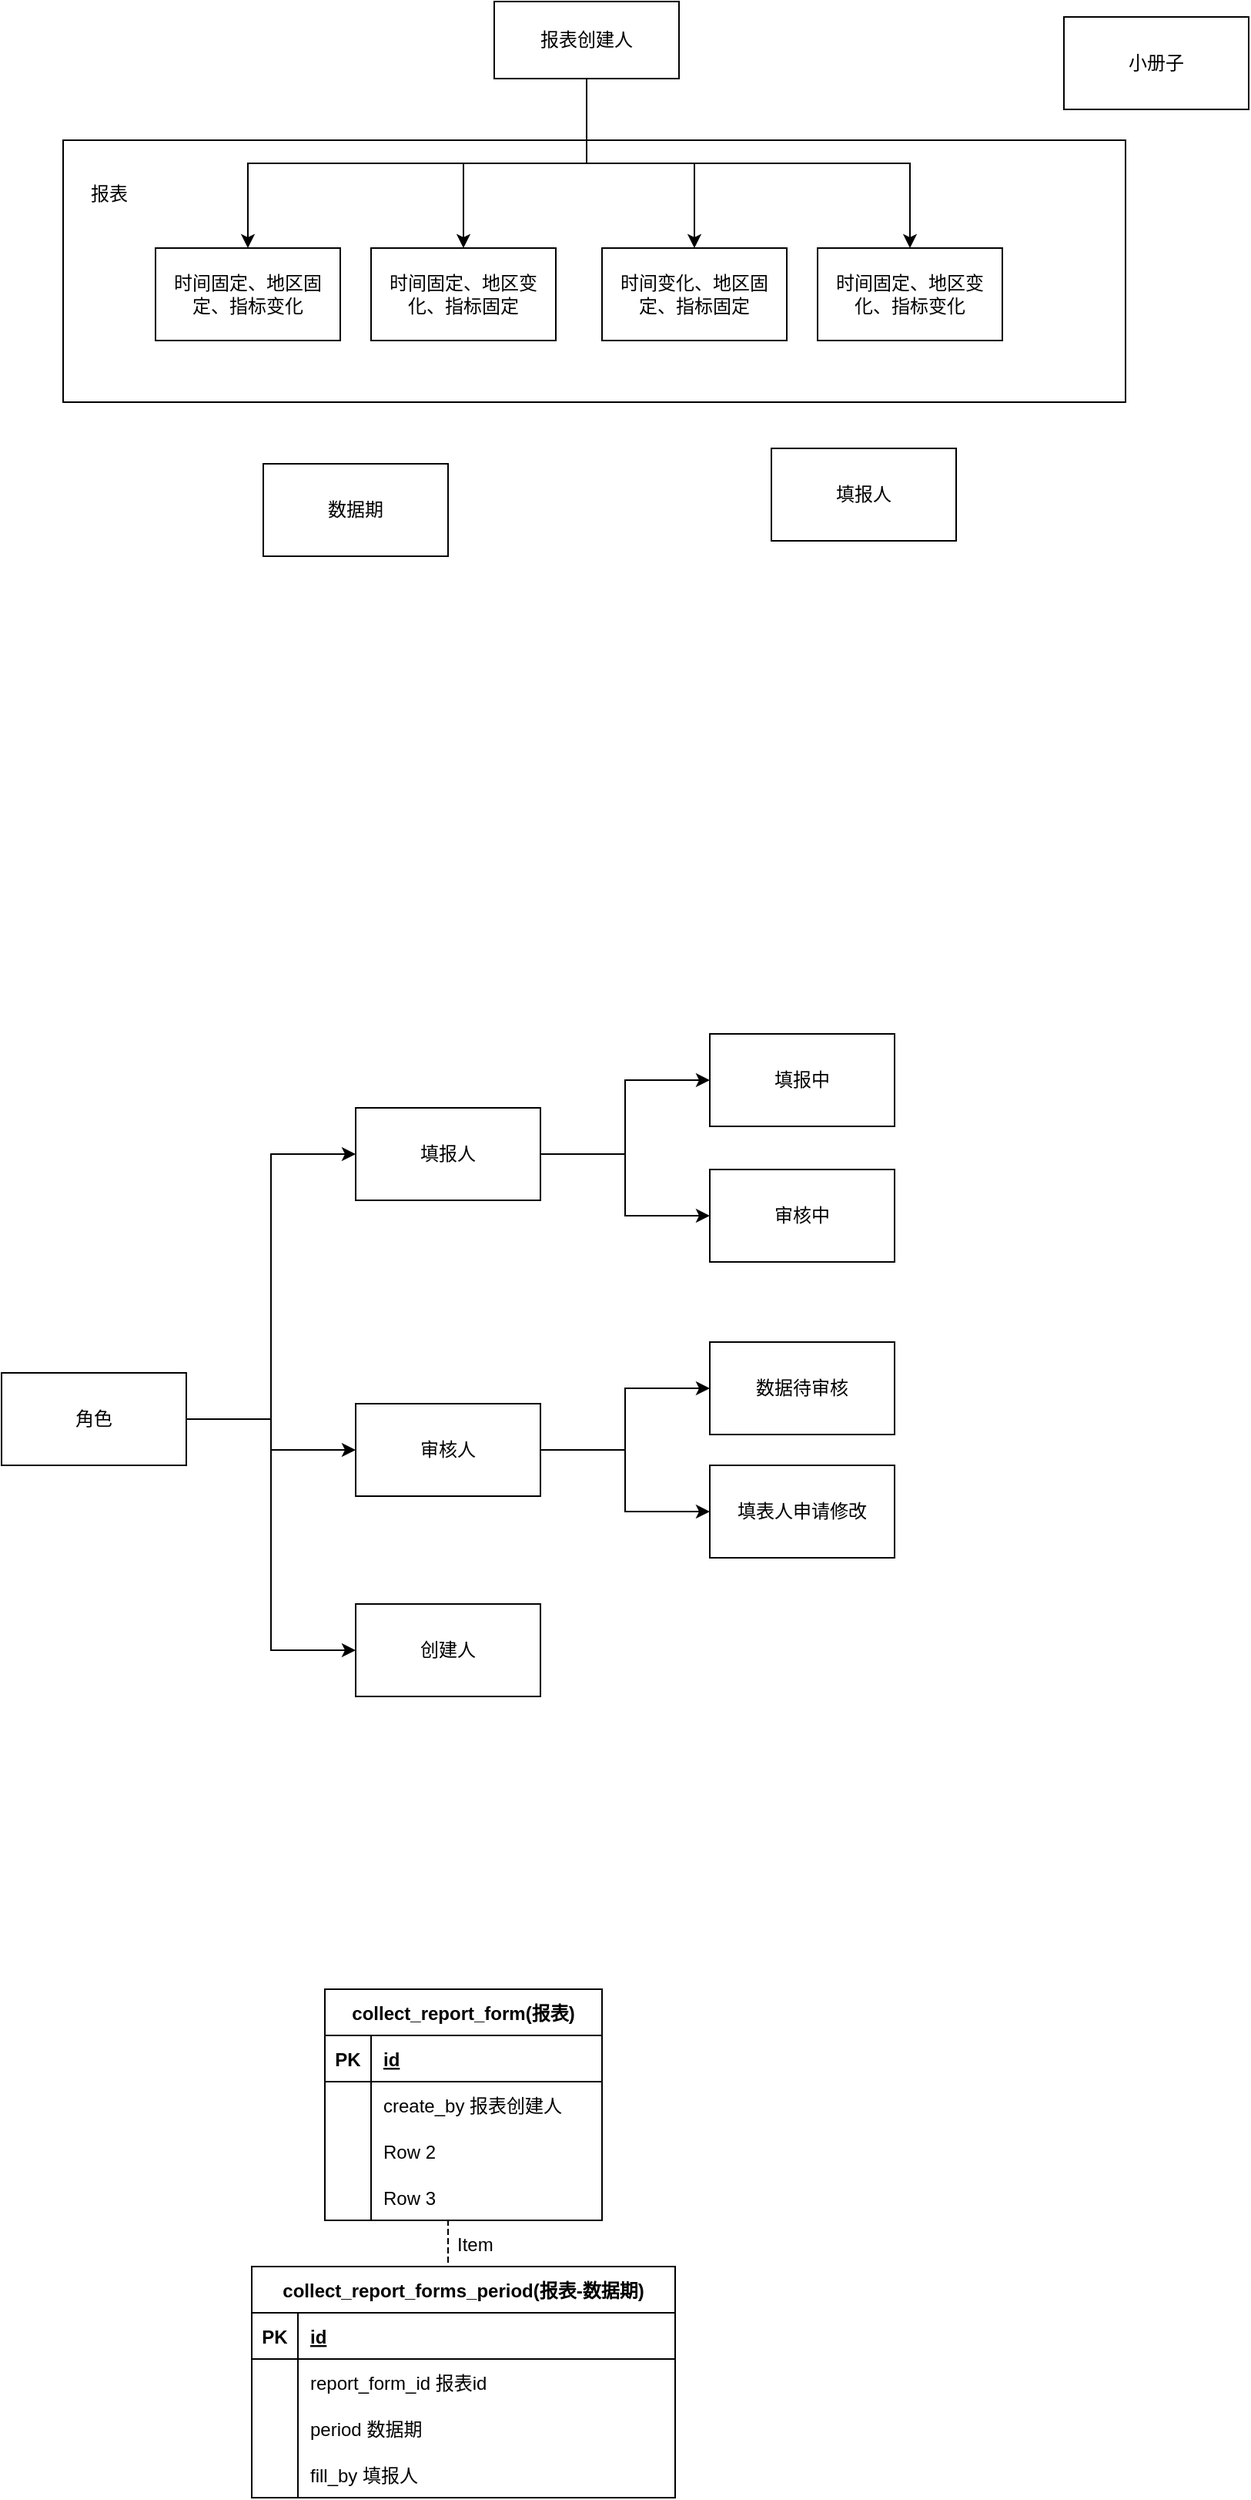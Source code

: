 <mxfile version="20.8.20" type="github">
  <diagram name="第 1 页" id="AC_TTOxGXO4v10tNwgSs">
    <mxGraphModel dx="1434" dy="708" grid="1" gridSize="10" guides="1" tooltips="1" connect="1" arrows="1" fold="1" page="1" pageScale="1" pageWidth="827" pageHeight="1169" math="0" shadow="0">
      <root>
        <mxCell id="0" />
        <mxCell id="1" parent="0" />
        <mxCell id="hjIrBYZglyVShjirUx6y-15" value="" style="rounded=0;whiteSpace=wrap;html=1;" vertex="1" parent="1">
          <mxGeometry x="50" y="140" width="690" height="170" as="geometry" />
        </mxCell>
        <mxCell id="hjIrBYZglyVShjirUx6y-1" value="时间固定、地区固定、指标变化" style="rounded=0;whiteSpace=wrap;html=1;" vertex="1" parent="1">
          <mxGeometry x="110" y="210" width="120" height="60" as="geometry" />
        </mxCell>
        <mxCell id="hjIrBYZglyVShjirUx6y-2" value="填报人" style="rounded=0;whiteSpace=wrap;html=1;" vertex="1" parent="1">
          <mxGeometry x="510" y="340" width="120" height="60" as="geometry" />
        </mxCell>
        <mxCell id="hjIrBYZglyVShjirUx6y-3" value="数据期" style="rounded=0;whiteSpace=wrap;html=1;" vertex="1" parent="1">
          <mxGeometry x="180" y="350" width="120" height="60" as="geometry" />
        </mxCell>
        <mxCell id="hjIrBYZglyVShjirUx6y-4" value="小册子" style="rounded=0;whiteSpace=wrap;html=1;" vertex="1" parent="1">
          <mxGeometry x="700" y="60" width="120" height="60" as="geometry" />
        </mxCell>
        <mxCell id="hjIrBYZglyVShjirUx6y-6" style="edgeStyle=orthogonalEdgeStyle;rounded=0;orthogonalLoop=1;jettySize=auto;html=1;exitX=0.5;exitY=1;exitDx=0;exitDy=0;entryX=0.5;entryY=0;entryDx=0;entryDy=0;startArrow=none;" edge="1" parent="1" source="hjIrBYZglyVShjirUx6y-5" target="hjIrBYZglyVShjirUx6y-1">
          <mxGeometry relative="1" as="geometry">
            <mxPoint x="350" y="160" as="sourcePoint" />
          </mxGeometry>
        </mxCell>
        <mxCell id="hjIrBYZglyVShjirUx6y-10" style="edgeStyle=orthogonalEdgeStyle;rounded=0;orthogonalLoop=1;jettySize=auto;html=1;exitX=0.5;exitY=1;exitDx=0;exitDy=0;" edge="1" parent="1" source="hjIrBYZglyVShjirUx6y-5" target="hjIrBYZglyVShjirUx6y-9">
          <mxGeometry relative="1" as="geometry" />
        </mxCell>
        <mxCell id="hjIrBYZglyVShjirUx6y-13" style="edgeStyle=orthogonalEdgeStyle;rounded=0;orthogonalLoop=1;jettySize=auto;html=1;exitX=0.5;exitY=1;exitDx=0;exitDy=0;entryX=0.5;entryY=0;entryDx=0;entryDy=0;" edge="1" parent="1" source="hjIrBYZglyVShjirUx6y-5" target="hjIrBYZglyVShjirUx6y-11">
          <mxGeometry relative="1" as="geometry" />
        </mxCell>
        <mxCell id="hjIrBYZglyVShjirUx6y-14" style="edgeStyle=orthogonalEdgeStyle;rounded=0;orthogonalLoop=1;jettySize=auto;html=1;exitX=0.5;exitY=1;exitDx=0;exitDy=0;" edge="1" parent="1" source="hjIrBYZglyVShjirUx6y-5" target="hjIrBYZglyVShjirUx6y-12">
          <mxGeometry relative="1" as="geometry" />
        </mxCell>
        <mxCell id="hjIrBYZglyVShjirUx6y-5" value="报表创建人" style="rounded=0;whiteSpace=wrap;html=1;" vertex="1" parent="1">
          <mxGeometry x="330" y="50" width="120" height="50" as="geometry" />
        </mxCell>
        <mxCell id="hjIrBYZglyVShjirUx6y-9" value="时间固定、地区变化、指标固定" style="rounded=0;whiteSpace=wrap;html=1;" vertex="1" parent="1">
          <mxGeometry x="250" y="210" width="120" height="60" as="geometry" />
        </mxCell>
        <mxCell id="hjIrBYZglyVShjirUx6y-11" value="时间变化、地区固定、指标固定" style="rounded=0;whiteSpace=wrap;html=1;" vertex="1" parent="1">
          <mxGeometry x="400" y="210" width="120" height="60" as="geometry" />
        </mxCell>
        <mxCell id="hjIrBYZglyVShjirUx6y-12" value="时间固定、地区变化、指标变化" style="rounded=0;whiteSpace=wrap;html=1;" vertex="1" parent="1">
          <mxGeometry x="540" y="210" width="120" height="60" as="geometry" />
        </mxCell>
        <mxCell id="hjIrBYZglyVShjirUx6y-16" value="报表" style="text;html=1;strokeColor=none;fillColor=none;align=center;verticalAlign=middle;whiteSpace=wrap;rounded=0;" vertex="1" parent="1">
          <mxGeometry x="50" y="160" width="60" height="30" as="geometry" />
        </mxCell>
        <mxCell id="hjIrBYZglyVShjirUx6y-28" style="edgeStyle=orthogonalEdgeStyle;rounded=0;orthogonalLoop=1;jettySize=auto;html=1;exitX=1;exitY=0.5;exitDx=0;exitDy=0;entryX=0;entryY=0.5;entryDx=0;entryDy=0;" edge="1" parent="1" source="hjIrBYZglyVShjirUx6y-17" target="hjIrBYZglyVShjirUx6y-26">
          <mxGeometry relative="1" as="geometry" />
        </mxCell>
        <mxCell id="hjIrBYZglyVShjirUx6y-29" style="edgeStyle=orthogonalEdgeStyle;rounded=0;orthogonalLoop=1;jettySize=auto;html=1;exitX=1;exitY=0.5;exitDx=0;exitDy=0;" edge="1" parent="1" source="hjIrBYZglyVShjirUx6y-17" target="hjIrBYZglyVShjirUx6y-27">
          <mxGeometry relative="1" as="geometry" />
        </mxCell>
        <mxCell id="hjIrBYZglyVShjirUx6y-17" value="填报人" style="rounded=0;whiteSpace=wrap;html=1;" vertex="1" parent="1">
          <mxGeometry x="240" y="768" width="120" height="60" as="geometry" />
        </mxCell>
        <mxCell id="hjIrBYZglyVShjirUx6y-20" style="edgeStyle=orthogonalEdgeStyle;rounded=0;orthogonalLoop=1;jettySize=auto;html=1;exitX=1;exitY=0.5;exitDx=0;exitDy=0;entryX=0;entryY=0.5;entryDx=0;entryDy=0;" edge="1" parent="1" source="hjIrBYZglyVShjirUx6y-19" target="hjIrBYZglyVShjirUx6y-17">
          <mxGeometry relative="1" as="geometry" />
        </mxCell>
        <mxCell id="hjIrBYZglyVShjirUx6y-21" style="edgeStyle=orthogonalEdgeStyle;rounded=0;orthogonalLoop=1;jettySize=auto;html=1;exitX=1;exitY=0.5;exitDx=0;exitDy=0;entryX=0;entryY=0.5;entryDx=0;entryDy=0;" edge="1" parent="1" source="hjIrBYZglyVShjirUx6y-19" target="hjIrBYZglyVShjirUx6y-22">
          <mxGeometry relative="1" as="geometry">
            <mxPoint x="240" y="880" as="targetPoint" />
          </mxGeometry>
        </mxCell>
        <mxCell id="hjIrBYZglyVShjirUx6y-24" style="edgeStyle=orthogonalEdgeStyle;rounded=0;orthogonalLoop=1;jettySize=auto;html=1;exitX=1;exitY=0.5;exitDx=0;exitDy=0;entryX=0;entryY=0.5;entryDx=0;entryDy=0;" edge="1" parent="1" source="hjIrBYZglyVShjirUx6y-19" target="hjIrBYZglyVShjirUx6y-23">
          <mxGeometry relative="1" as="geometry" />
        </mxCell>
        <mxCell id="hjIrBYZglyVShjirUx6y-19" value="角色" style="rounded=0;whiteSpace=wrap;html=1;" vertex="1" parent="1">
          <mxGeometry x="10" y="940" width="120" height="60" as="geometry" />
        </mxCell>
        <mxCell id="hjIrBYZglyVShjirUx6y-32" style="edgeStyle=orthogonalEdgeStyle;rounded=0;orthogonalLoop=1;jettySize=auto;html=1;exitX=1;exitY=0.5;exitDx=0;exitDy=0;entryX=0;entryY=0.5;entryDx=0;entryDy=0;" edge="1" parent="1" source="hjIrBYZglyVShjirUx6y-22" target="hjIrBYZglyVShjirUx6y-30">
          <mxGeometry relative="1" as="geometry" />
        </mxCell>
        <mxCell id="hjIrBYZglyVShjirUx6y-33" style="edgeStyle=orthogonalEdgeStyle;rounded=0;orthogonalLoop=1;jettySize=auto;html=1;exitX=1;exitY=0.5;exitDx=0;exitDy=0;entryX=0;entryY=0.5;entryDx=0;entryDy=0;" edge="1" parent="1" source="hjIrBYZglyVShjirUx6y-22" target="hjIrBYZglyVShjirUx6y-31">
          <mxGeometry relative="1" as="geometry" />
        </mxCell>
        <mxCell id="hjIrBYZglyVShjirUx6y-22" value="审核人" style="rounded=0;whiteSpace=wrap;html=1;" vertex="1" parent="1">
          <mxGeometry x="240" y="960" width="120" height="60" as="geometry" />
        </mxCell>
        <mxCell id="hjIrBYZglyVShjirUx6y-23" value="创建人" style="rounded=0;whiteSpace=wrap;html=1;" vertex="1" parent="1">
          <mxGeometry x="240" y="1090" width="120" height="60" as="geometry" />
        </mxCell>
        <mxCell id="hjIrBYZglyVShjirUx6y-26" value="填报中" style="rounded=0;whiteSpace=wrap;html=1;" vertex="1" parent="1">
          <mxGeometry x="470" y="720" width="120" height="60" as="geometry" />
        </mxCell>
        <mxCell id="hjIrBYZglyVShjirUx6y-27" value="审核中" style="rounded=0;whiteSpace=wrap;html=1;" vertex="1" parent="1">
          <mxGeometry x="470" y="808" width="120" height="60" as="geometry" />
        </mxCell>
        <mxCell id="hjIrBYZglyVShjirUx6y-30" value="数据待审核" style="rounded=0;whiteSpace=wrap;html=1;" vertex="1" parent="1">
          <mxGeometry x="470" y="920" width="120" height="60" as="geometry" />
        </mxCell>
        <mxCell id="hjIrBYZglyVShjirUx6y-31" value="填表人申请修改" style="rounded=0;whiteSpace=wrap;html=1;" vertex="1" parent="1">
          <mxGeometry x="470" y="1000" width="120" height="60" as="geometry" />
        </mxCell>
        <mxCell id="hjIrBYZglyVShjirUx6y-34" value="collect_report_form(报表)" style="shape=table;startSize=30;container=1;collapsible=1;childLayout=tableLayout;fixedRows=1;rowLines=0;fontStyle=1;align=center;resizeLast=1;" vertex="1" parent="1">
          <mxGeometry x="220" y="1340" width="180" height="150" as="geometry" />
        </mxCell>
        <mxCell id="hjIrBYZglyVShjirUx6y-35" value="" style="shape=tableRow;horizontal=0;startSize=0;swimlaneHead=0;swimlaneBody=0;fillColor=none;collapsible=0;dropTarget=0;points=[[0,0.5],[1,0.5]];portConstraint=eastwest;top=0;left=0;right=0;bottom=1;" vertex="1" parent="hjIrBYZglyVShjirUx6y-34">
          <mxGeometry y="30" width="180" height="30" as="geometry" />
        </mxCell>
        <mxCell id="hjIrBYZglyVShjirUx6y-36" value="PK" style="shape=partialRectangle;connectable=0;fillColor=none;top=0;left=0;bottom=0;right=0;fontStyle=1;overflow=hidden;" vertex="1" parent="hjIrBYZglyVShjirUx6y-35">
          <mxGeometry width="30" height="30" as="geometry">
            <mxRectangle width="30" height="30" as="alternateBounds" />
          </mxGeometry>
        </mxCell>
        <mxCell id="hjIrBYZglyVShjirUx6y-37" value="id" style="shape=partialRectangle;connectable=0;fillColor=none;top=0;left=0;bottom=0;right=0;align=left;spacingLeft=6;fontStyle=5;overflow=hidden;" vertex="1" parent="hjIrBYZglyVShjirUx6y-35">
          <mxGeometry x="30" width="150" height="30" as="geometry">
            <mxRectangle width="150" height="30" as="alternateBounds" />
          </mxGeometry>
        </mxCell>
        <mxCell id="hjIrBYZglyVShjirUx6y-38" value="" style="shape=tableRow;horizontal=0;startSize=0;swimlaneHead=0;swimlaneBody=0;fillColor=none;collapsible=0;dropTarget=0;points=[[0,0.5],[1,0.5]];portConstraint=eastwest;top=0;left=0;right=0;bottom=0;" vertex="1" parent="hjIrBYZglyVShjirUx6y-34">
          <mxGeometry y="60" width="180" height="30" as="geometry" />
        </mxCell>
        <mxCell id="hjIrBYZglyVShjirUx6y-39" value="" style="shape=partialRectangle;connectable=0;fillColor=none;top=0;left=0;bottom=0;right=0;editable=1;overflow=hidden;" vertex="1" parent="hjIrBYZglyVShjirUx6y-38">
          <mxGeometry width="30" height="30" as="geometry">
            <mxRectangle width="30" height="30" as="alternateBounds" />
          </mxGeometry>
        </mxCell>
        <mxCell id="hjIrBYZglyVShjirUx6y-40" value="create_by 报表创建人" style="shape=partialRectangle;connectable=0;fillColor=none;top=0;left=0;bottom=0;right=0;align=left;spacingLeft=6;overflow=hidden;" vertex="1" parent="hjIrBYZglyVShjirUx6y-38">
          <mxGeometry x="30" width="150" height="30" as="geometry">
            <mxRectangle width="150" height="30" as="alternateBounds" />
          </mxGeometry>
        </mxCell>
        <mxCell id="hjIrBYZglyVShjirUx6y-41" value="" style="shape=tableRow;horizontal=0;startSize=0;swimlaneHead=0;swimlaneBody=0;fillColor=none;collapsible=0;dropTarget=0;points=[[0,0.5],[1,0.5]];portConstraint=eastwest;top=0;left=0;right=0;bottom=0;" vertex="1" parent="hjIrBYZglyVShjirUx6y-34">
          <mxGeometry y="90" width="180" height="30" as="geometry" />
        </mxCell>
        <mxCell id="hjIrBYZglyVShjirUx6y-42" value="" style="shape=partialRectangle;connectable=0;fillColor=none;top=0;left=0;bottom=0;right=0;editable=1;overflow=hidden;" vertex="1" parent="hjIrBYZglyVShjirUx6y-41">
          <mxGeometry width="30" height="30" as="geometry">
            <mxRectangle width="30" height="30" as="alternateBounds" />
          </mxGeometry>
        </mxCell>
        <mxCell id="hjIrBYZglyVShjirUx6y-43" value="Row 2" style="shape=partialRectangle;connectable=0;fillColor=none;top=0;left=0;bottom=0;right=0;align=left;spacingLeft=6;overflow=hidden;" vertex="1" parent="hjIrBYZglyVShjirUx6y-41">
          <mxGeometry x="30" width="150" height="30" as="geometry">
            <mxRectangle width="150" height="30" as="alternateBounds" />
          </mxGeometry>
        </mxCell>
        <mxCell id="hjIrBYZglyVShjirUx6y-44" value="" style="shape=tableRow;horizontal=0;startSize=0;swimlaneHead=0;swimlaneBody=0;fillColor=none;collapsible=0;dropTarget=0;points=[[0,0.5],[1,0.5]];portConstraint=eastwest;top=0;left=0;right=0;bottom=0;" vertex="1" parent="hjIrBYZglyVShjirUx6y-34">
          <mxGeometry y="120" width="180" height="30" as="geometry" />
        </mxCell>
        <mxCell id="hjIrBYZglyVShjirUx6y-45" value="" style="shape=partialRectangle;connectable=0;fillColor=none;top=0;left=0;bottom=0;right=0;editable=1;overflow=hidden;" vertex="1" parent="hjIrBYZglyVShjirUx6y-44">
          <mxGeometry width="30" height="30" as="geometry">
            <mxRectangle width="30" height="30" as="alternateBounds" />
          </mxGeometry>
        </mxCell>
        <mxCell id="hjIrBYZglyVShjirUx6y-46" value="Row 3" style="shape=partialRectangle;connectable=0;fillColor=none;top=0;left=0;bottom=0;right=0;align=left;spacingLeft=6;overflow=hidden;" vertex="1" parent="hjIrBYZglyVShjirUx6y-44">
          <mxGeometry x="30" width="150" height="30" as="geometry">
            <mxRectangle width="150" height="30" as="alternateBounds" />
          </mxGeometry>
        </mxCell>
        <mxCell id="hjIrBYZglyVShjirUx6y-47" value="collect_report_forms_period(报表-数据期)" style="shape=table;startSize=30;container=1;collapsible=1;childLayout=tableLayout;fixedRows=1;rowLines=0;fontStyle=1;align=center;resizeLast=1;" vertex="1" parent="1">
          <mxGeometry x="172.5" y="1520" width="275" height="150" as="geometry" />
        </mxCell>
        <mxCell id="hjIrBYZglyVShjirUx6y-48" value="" style="shape=tableRow;horizontal=0;startSize=0;swimlaneHead=0;swimlaneBody=0;fillColor=none;collapsible=0;dropTarget=0;points=[[0,0.5],[1,0.5]];portConstraint=eastwest;top=0;left=0;right=0;bottom=1;" vertex="1" parent="hjIrBYZglyVShjirUx6y-47">
          <mxGeometry y="30" width="275" height="30" as="geometry" />
        </mxCell>
        <mxCell id="hjIrBYZglyVShjirUx6y-49" value="PK" style="shape=partialRectangle;connectable=0;fillColor=none;top=0;left=0;bottom=0;right=0;fontStyle=1;overflow=hidden;" vertex="1" parent="hjIrBYZglyVShjirUx6y-48">
          <mxGeometry width="30" height="30" as="geometry">
            <mxRectangle width="30" height="30" as="alternateBounds" />
          </mxGeometry>
        </mxCell>
        <mxCell id="hjIrBYZglyVShjirUx6y-50" value="id" style="shape=partialRectangle;connectable=0;fillColor=none;top=0;left=0;bottom=0;right=0;align=left;spacingLeft=6;fontStyle=5;overflow=hidden;" vertex="1" parent="hjIrBYZglyVShjirUx6y-48">
          <mxGeometry x="30" width="245" height="30" as="geometry">
            <mxRectangle width="245" height="30" as="alternateBounds" />
          </mxGeometry>
        </mxCell>
        <mxCell id="hjIrBYZglyVShjirUx6y-51" value="" style="shape=tableRow;horizontal=0;startSize=0;swimlaneHead=0;swimlaneBody=0;fillColor=none;collapsible=0;dropTarget=0;points=[[0,0.5],[1,0.5]];portConstraint=eastwest;top=0;left=0;right=0;bottom=0;" vertex="1" parent="hjIrBYZglyVShjirUx6y-47">
          <mxGeometry y="60" width="275" height="30" as="geometry" />
        </mxCell>
        <mxCell id="hjIrBYZglyVShjirUx6y-52" value="" style="shape=partialRectangle;connectable=0;fillColor=none;top=0;left=0;bottom=0;right=0;editable=1;overflow=hidden;" vertex="1" parent="hjIrBYZglyVShjirUx6y-51">
          <mxGeometry width="30" height="30" as="geometry">
            <mxRectangle width="30" height="30" as="alternateBounds" />
          </mxGeometry>
        </mxCell>
        <mxCell id="hjIrBYZglyVShjirUx6y-53" value="report_form_id 报表id" style="shape=partialRectangle;connectable=0;fillColor=none;top=0;left=0;bottom=0;right=0;align=left;spacingLeft=6;overflow=hidden;" vertex="1" parent="hjIrBYZglyVShjirUx6y-51">
          <mxGeometry x="30" width="245" height="30" as="geometry">
            <mxRectangle width="245" height="30" as="alternateBounds" />
          </mxGeometry>
        </mxCell>
        <mxCell id="hjIrBYZglyVShjirUx6y-54" value="" style="shape=tableRow;horizontal=0;startSize=0;swimlaneHead=0;swimlaneBody=0;fillColor=none;collapsible=0;dropTarget=0;points=[[0,0.5],[1,0.5]];portConstraint=eastwest;top=0;left=0;right=0;bottom=0;" vertex="1" parent="hjIrBYZglyVShjirUx6y-47">
          <mxGeometry y="90" width="275" height="30" as="geometry" />
        </mxCell>
        <mxCell id="hjIrBYZglyVShjirUx6y-55" value="" style="shape=partialRectangle;connectable=0;fillColor=none;top=0;left=0;bottom=0;right=0;editable=1;overflow=hidden;" vertex="1" parent="hjIrBYZglyVShjirUx6y-54">
          <mxGeometry width="30" height="30" as="geometry">
            <mxRectangle width="30" height="30" as="alternateBounds" />
          </mxGeometry>
        </mxCell>
        <mxCell id="hjIrBYZglyVShjirUx6y-56" value="period 数据期" style="shape=partialRectangle;connectable=0;fillColor=none;top=0;left=0;bottom=0;right=0;align=left;spacingLeft=6;overflow=hidden;" vertex="1" parent="hjIrBYZglyVShjirUx6y-54">
          <mxGeometry x="30" width="245" height="30" as="geometry">
            <mxRectangle width="245" height="30" as="alternateBounds" />
          </mxGeometry>
        </mxCell>
        <mxCell id="hjIrBYZglyVShjirUx6y-57" value="" style="shape=tableRow;horizontal=0;startSize=0;swimlaneHead=0;swimlaneBody=0;fillColor=none;collapsible=0;dropTarget=0;points=[[0,0.5],[1,0.5]];portConstraint=eastwest;top=0;left=0;right=0;bottom=0;" vertex="1" parent="hjIrBYZglyVShjirUx6y-47">
          <mxGeometry y="120" width="275" height="30" as="geometry" />
        </mxCell>
        <mxCell id="hjIrBYZglyVShjirUx6y-58" value="" style="shape=partialRectangle;connectable=0;fillColor=none;top=0;left=0;bottom=0;right=0;editable=1;overflow=hidden;" vertex="1" parent="hjIrBYZglyVShjirUx6y-57">
          <mxGeometry width="30" height="30" as="geometry">
            <mxRectangle width="30" height="30" as="alternateBounds" />
          </mxGeometry>
        </mxCell>
        <mxCell id="hjIrBYZglyVShjirUx6y-59" value="fill_by 填报人" style="shape=partialRectangle;connectable=0;fillColor=none;top=0;left=0;bottom=0;right=0;align=left;spacingLeft=6;overflow=hidden;" vertex="1" parent="hjIrBYZglyVShjirUx6y-57">
          <mxGeometry x="30" width="245" height="30" as="geometry">
            <mxRectangle width="245" height="30" as="alternateBounds" />
          </mxGeometry>
        </mxCell>
        <mxCell id="hjIrBYZglyVShjirUx6y-60" value="Item" style="shape=partialRectangle;fillColor=none;align=left;verticalAlign=middle;strokeColor=none;spacingLeft=34;rotatable=0;points=[[0,0.5],[1,0.5]];portConstraint=eastwest;dropTarget=0;" vertex="1" parent="1">
          <mxGeometry x="270" y="1490" width="90" height="30" as="geometry" />
        </mxCell>
        <mxCell id="hjIrBYZglyVShjirUx6y-61" value="" style="shape=partialRectangle;top=0;left=0;bottom=0;fillColor=none;stokeWidth=1;dashed=1;align=left;verticalAlign=middle;spacingLeft=4;spacingRight=4;overflow=hidden;rotatable=0;points=[];portConstraint=eastwest;part=1;" vertex="1" connectable="0" parent="hjIrBYZglyVShjirUx6y-60">
          <mxGeometry width="30" height="30" as="geometry" />
        </mxCell>
      </root>
    </mxGraphModel>
  </diagram>
</mxfile>
